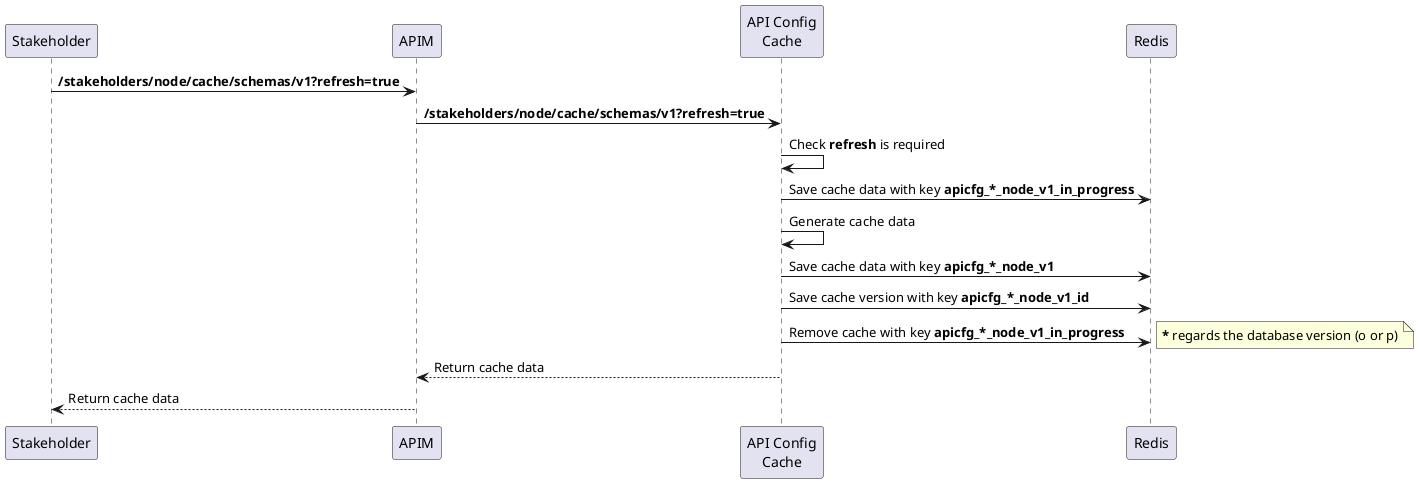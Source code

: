 /'
Scenario 05:
  Stakeholder (e.g. API-Config, SelfCare) refreshes cache data
'/
@startuml
participant Stakeholder
participant APIM
participant "API Config\nCache" as Cache
Stakeholder -> APIM: <b>/stakeholders/node/cache/schemas/v1?refresh=true</b>
APIM -> Cache: <b>/stakeholders/node/cache/schemas/v1?refresh=true</b>
Cache -> Cache: Check <b>refresh</b> is required
Cache -> Redis: Save cache data with key <b>apicfg_*_node_v1_in_progress</b>
Cache -> Cache: Generate cache data
Cache -> Redis: Save cache data with key <b>apicfg_*_node_v1</b>
Cache -> Redis: Save cache version with key <b>apicfg_*_node_v1_id</b>
Cache -> Redis: Remove cache with key <b>apicfg_*_node_v1_in_progress</b>
note right
  <b>*</b> regards the database version (o or p)
end note
Cache --> APIM: Return cache data
APIM --> Stakeholder: Return cache data
@enduml
